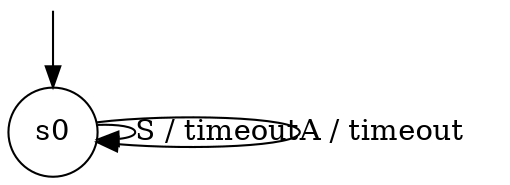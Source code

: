 digraph g {

	s0 [shape="circle" label="s0"];
	s0 -> s0 [label="S / timeout"];
	s0 -> s0 [label="A / timeout"];

__start0 [label="" shape="none" width="0" height="0"];
__start0 -> s0;

}
